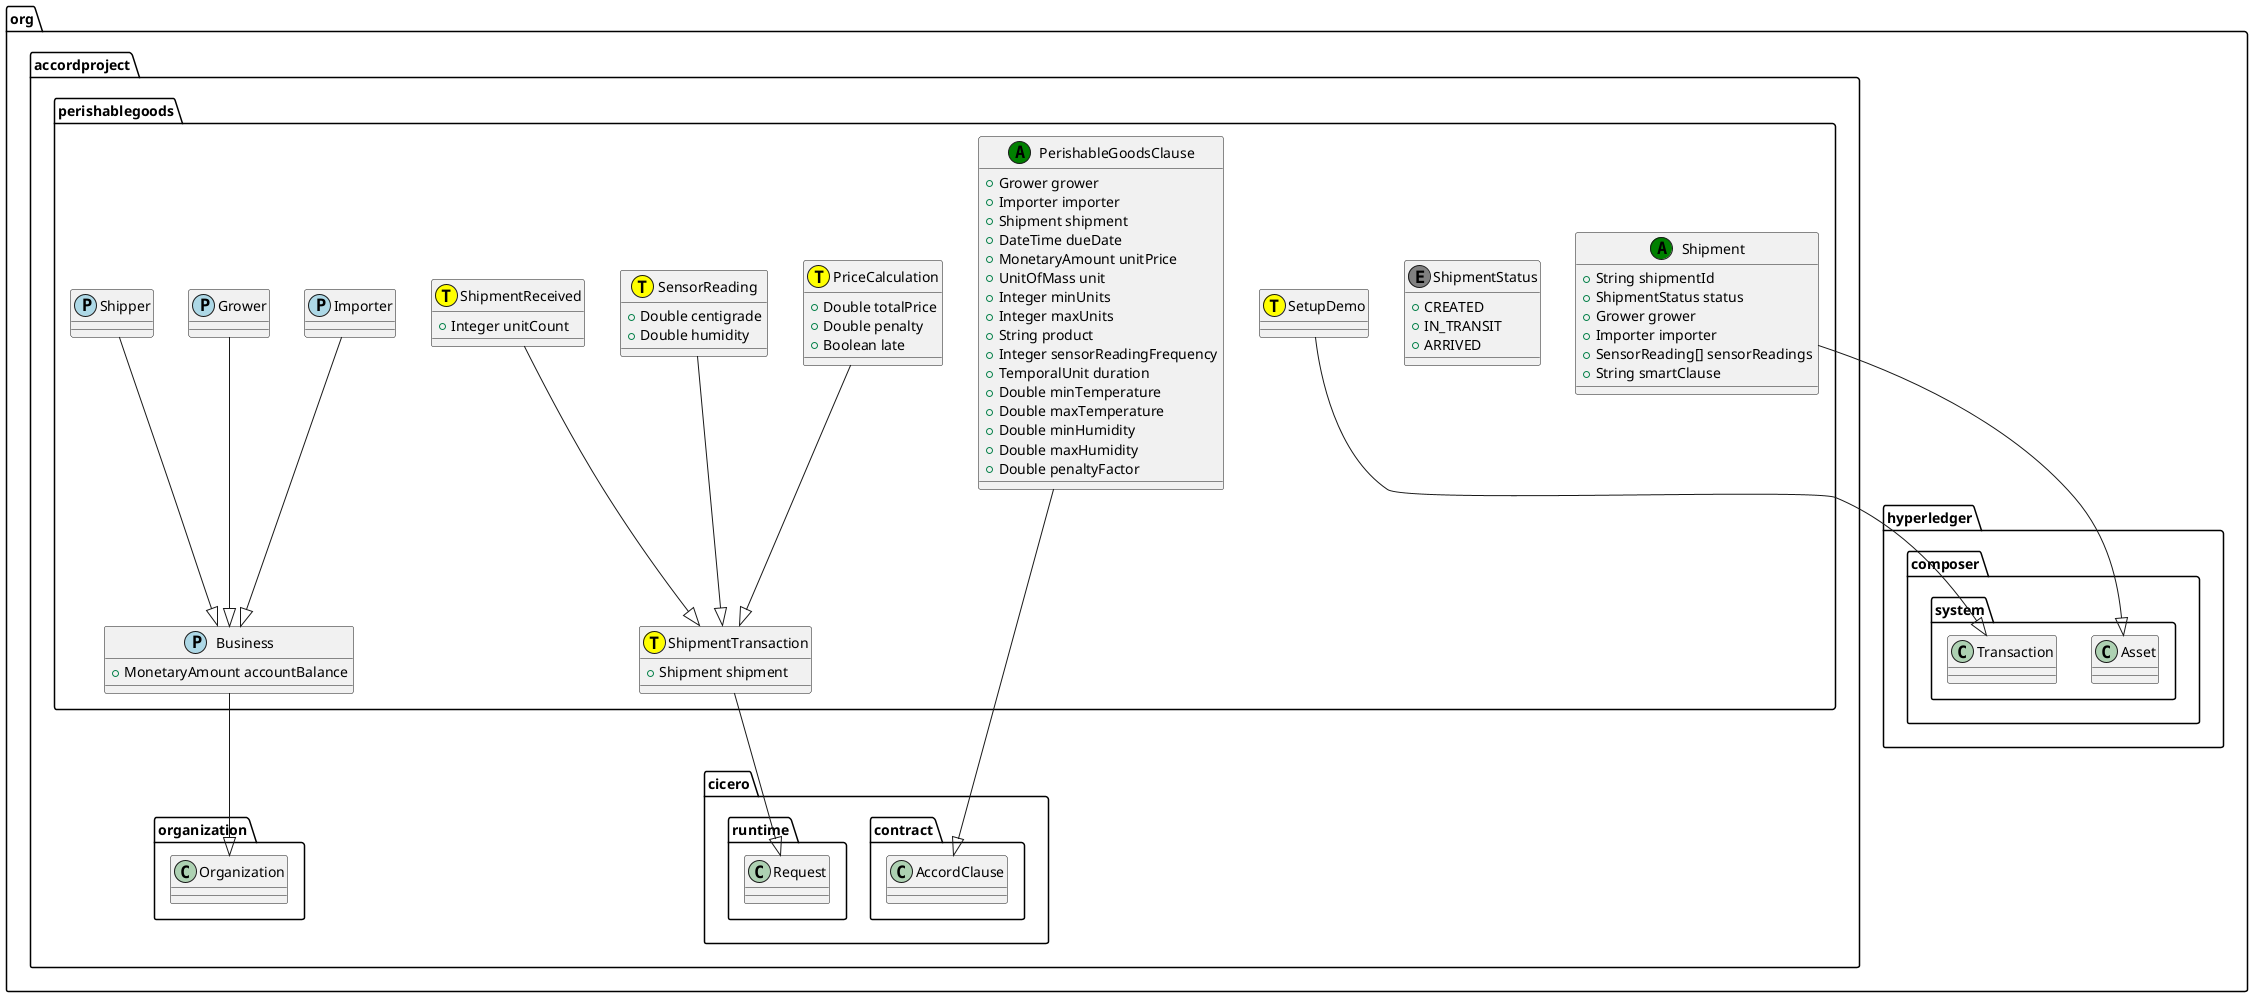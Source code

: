 @startuml
class org.accordproject.perishablegoods.PerishableGoodsClause << (A,green) >> {
   + Grower grower
   + Importer importer
   + Shipment shipment
   + DateTime dueDate
   + MonetaryAmount unitPrice
   + UnitOfMass unit
   + Integer minUnits
   + Integer maxUnits
   + String product
   + Integer sensorReadingFrequency
   + TemporalUnit duration
   + Double minTemperature
   + Double maxTemperature
   + Double minHumidity
   + Double maxHumidity
   + Double penaltyFactor
}
org.accordproject.perishablegoods.PerishableGoodsClause --|> org.accordproject.cicero.contract.AccordClause
class org.accordproject.perishablegoods.ShipmentStatus << (E,grey) >> {
   + CREATED
   + IN_TRANSIT
   + ARRIVED
}
class org.accordproject.perishablegoods.ShipmentTransaction << (T,yellow) >> {
   + Shipment shipment
}
org.accordproject.perishablegoods.ShipmentTransaction --|> org.accordproject.cicero.runtime.Request
class org.accordproject.perishablegoods.SensorReading << (T,yellow) >> {
   + Double centigrade
   + Double humidity
}
org.accordproject.perishablegoods.SensorReading --|> org.accordproject.perishablegoods.ShipmentTransaction
class org.accordproject.perishablegoods.ShipmentReceived << (T,yellow) >> {
   + Integer unitCount
}
org.accordproject.perishablegoods.ShipmentReceived --|> org.accordproject.perishablegoods.ShipmentTransaction
class org.accordproject.perishablegoods.PriceCalculation << (T,yellow) >> {
   + Double totalPrice
   + Double penalty
   + Boolean late
}
org.accordproject.perishablegoods.PriceCalculation --|> org.accordproject.perishablegoods.ShipmentTransaction
class org.accordproject.perishablegoods.Shipment << (A,green) >> {
   + String shipmentId
   + ShipmentStatus status
   + Grower grower
   + Importer importer
   + SensorReading[] sensorReadings
   + String smartClause
}
org.accordproject.perishablegoods.Shipment --|> org.hyperledger.composer.system.Asset
class org.accordproject.perishablegoods.Business << (P,lightblue) >> {
   + MonetaryAmount accountBalance
}
org.accordproject.perishablegoods.Business --|> org.accordproject.organization.Organization
class org.accordproject.perishablegoods.Grower << (P,lightblue) >> {
}
org.accordproject.perishablegoods.Grower --|> org.accordproject.perishablegoods.Business
class org.accordproject.perishablegoods.Shipper << (P,lightblue) >> {
}
org.accordproject.perishablegoods.Shipper --|> org.accordproject.perishablegoods.Business
class org.accordproject.perishablegoods.Importer << (P,lightblue) >> {
}
org.accordproject.perishablegoods.Importer --|> org.accordproject.perishablegoods.Business
class org.accordproject.perishablegoods.SetupDemo << (T,yellow) >> {
}
org.accordproject.perishablegoods.SetupDemo --|> org.hyperledger.composer.system.Transaction
@enduml
